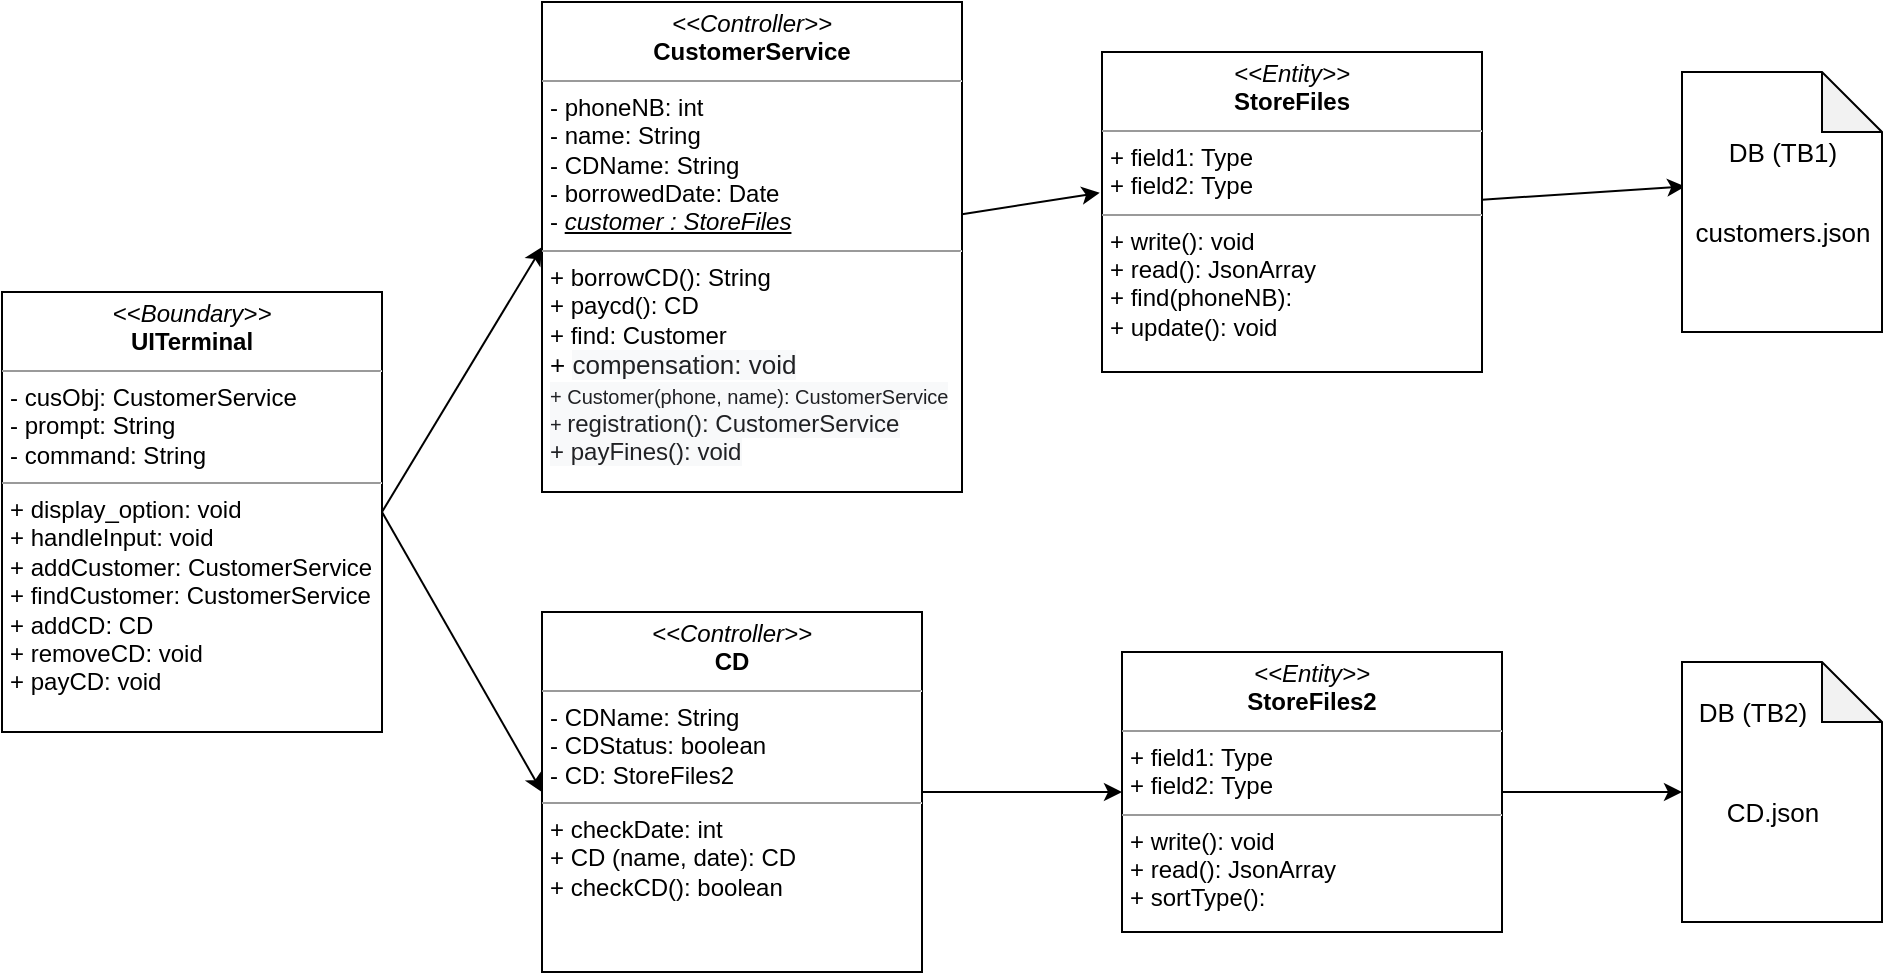 <mxfile version="17.4.2" type="device" pages="2"><diagram id="wOEwgus3rLGh72WMFanT" name="lab1.3"><mxGraphModel dx="1838" dy="649" grid="1" gridSize="10" guides="1" tooltips="1" connect="1" arrows="1" fold="1" page="0" pageScale="1" pageWidth="850" pageHeight="1100" math="0" shadow="0"><root><mxCell id="0"/><mxCell id="1" parent="0"/><mxCell id="2DaryEQpjQDgOZf3N5u3-13" style="rounded=0;orthogonalLoop=1;jettySize=auto;html=1;exitX=1;exitY=0.5;exitDx=0;exitDy=0;fontSize=13;entryX=0;entryY=0.5;entryDx=0;entryDy=0;" parent="1" source="a3cZpKNHx8RCXH75DWzo-2" target="DziofzrS5HXl5nB4gwAG-2" edge="1"><mxGeometry relative="1" as="geometry"><mxPoint x="-270" y="190" as="targetPoint"/></mxGeometry></mxCell><mxCell id="a3cZpKNHx8RCXH75DWzo-2" value="&lt;p style=&quot;margin: 0px ; margin-top: 4px ; text-align: center&quot;&gt;&lt;i&gt;&amp;lt;&amp;lt;Boundary&amp;gt;&amp;gt;&lt;/i&gt;&lt;br&gt;&lt;b&gt;UITerminal&lt;/b&gt;&lt;/p&gt;&lt;hr size=&quot;1&quot;&gt;&lt;p style=&quot;margin: 0px ; margin-left: 4px&quot;&gt;- cusObj: CustomerService&lt;br&gt;- prompt: String&lt;/p&gt;&lt;p style=&quot;margin: 0px ; margin-left: 4px&quot;&gt;- command: String&lt;/p&gt;&lt;hr size=&quot;1&quot;&gt;&lt;p style=&quot;margin: 0px ; margin-left: 4px&quot;&gt;+ display_option: void&lt;br&gt;+ handleInput: void&lt;/p&gt;&lt;p style=&quot;margin: 0px ; margin-left: 4px&quot;&gt;+ addCustomer: CustomerService&lt;/p&gt;&lt;p style=&quot;margin: 0px ; margin-left: 4px&quot;&gt;+ findCustomer: CustomerService&lt;/p&gt;&lt;p style=&quot;margin: 0px ; margin-left: 4px&quot;&gt;+ addCD: CD&lt;/p&gt;&lt;p style=&quot;margin: 0px ; margin-left: 4px&quot;&gt;+ removeCD: void&lt;/p&gt;&lt;p style=&quot;margin: 0px ; margin-left: 4px&quot;&gt;+ payCD: void&lt;/p&gt;" style="verticalAlign=top;align=left;overflow=fill;fontSize=12;fontFamily=Helvetica;html=1;" parent="1" vertex="1"><mxGeometry x="-530" y="180" width="190" height="220" as="geometry"/></mxCell><mxCell id="2DaryEQpjQDgOZf3N5u3-15" style="edgeStyle=none;rounded=0;orthogonalLoop=1;jettySize=auto;html=1;entryX=-0.006;entryY=0.44;entryDx=0;entryDy=0;entryPerimeter=0;fontSize=13;" parent="1" source="DziofzrS5HXl5nB4gwAG-2" target="2DaryEQpjQDgOZf3N5u3-1" edge="1"><mxGeometry relative="1" as="geometry"/></mxCell><mxCell id="DziofzrS5HXl5nB4gwAG-2" value="&lt;p style=&quot;margin: 0px ; margin-top: 4px ; text-align: center&quot;&gt;&lt;i&gt;&amp;lt;&amp;lt;Controller&amp;gt;&amp;gt;&lt;/i&gt;&lt;br&gt;&lt;b&gt;CustomerService&lt;/b&gt;&lt;/p&gt;&lt;hr size=&quot;1&quot;&gt;&lt;p style=&quot;margin: 0px ; margin-left: 4px&quot;&gt;- phoneNB: int&lt;br&gt;- name: String&lt;/p&gt;&lt;p style=&quot;margin: 0px ; margin-left: 4px&quot;&gt;- CDName: String&lt;/p&gt;&lt;p style=&quot;margin: 0px ; margin-left: 4px&quot;&gt;- borrowedDate: Date&lt;/p&gt;&lt;p style=&quot;margin: 0px ; margin-left: 4px&quot;&gt;- &lt;i&gt;&lt;u&gt;customer : StoreFiles&lt;/u&gt;&lt;/i&gt;&lt;/p&gt;&lt;hr size=&quot;1&quot;&gt;&lt;p style=&quot;margin: 0px ; margin-left: 4px&quot;&gt;+ borrowCD(): String&lt;/p&gt;&lt;p style=&quot;margin: 0px ; margin-left: 4px&quot;&gt;+ paycd(): CD&lt;br&gt;+ find: Customer&lt;/p&gt;&lt;p style=&quot;margin: 0px 0px 0px 4px ; font-size: 13px&quot;&gt;+&amp;nbsp;&lt;span style=&quot;background-color: rgb(248 , 249 , 250) ; color: rgb(32 , 33 , 36) ; font-family: inherit&quot;&gt;compensation&lt;font style=&quot;font-size: 13px&quot;&gt;: void&lt;/font&gt;&lt;/span&gt;&lt;/p&gt;&lt;p style=&quot;margin: 0px ; margin-left: 4px&quot;&gt;&lt;span style=&quot;background-color: rgb(248 , 249 , 250) ; color: rgb(32 , 33 , 36) ; font-family: inherit&quot;&gt;&lt;font size=&quot;1&quot;&gt;+ Customer(phone, name): CustomerService&lt;/font&gt;&lt;/span&gt;&lt;/p&gt;&lt;p style=&quot;margin: 0px ; margin-left: 4px&quot;&gt;&lt;span style=&quot;background-color: rgb(248 , 249 , 250) ; color: rgb(32 , 33 , 36) ; font-family: inherit&quot;&gt;&lt;font size=&quot;1&quot;&gt;+&amp;nbsp;&lt;/font&gt;&lt;/span&gt;&lt;span style=&quot;background-color: rgb(248 , 249 , 250) ; color: rgb(32 , 33 , 36) ; font-family: inherit&quot;&gt;&lt;font style=&quot;font-size: 12px&quot;&gt;registration(): CustomerService&lt;/font&gt;&lt;/span&gt;&lt;/p&gt;&lt;p style=&quot;margin: 0px ; margin-left: 4px&quot;&gt;&lt;span style=&quot;background-color: rgb(248 , 249 , 250) ; color: rgb(32 , 33 , 36) ; font-family: inherit&quot;&gt;&lt;font style=&quot;font-size: 12px&quot;&gt;+ payFines(): void&lt;/font&gt;&lt;/span&gt;&lt;/p&gt;" style="verticalAlign=top;align=left;overflow=fill;fontSize=12;fontFamily=Helvetica;html=1;" parent="1" vertex="1"><mxGeometry x="-260" y="35" width="210" height="245" as="geometry"/></mxCell><mxCell id="2DaryEQpjQDgOZf3N5u3-16" style="edgeStyle=none;rounded=0;orthogonalLoop=1;jettySize=auto;html=1;fontSize=13;" parent="1" source="DziofzrS5HXl5nB4gwAG-3" target="2DaryEQpjQDgOZf3N5u3-2" edge="1"><mxGeometry relative="1" as="geometry"/></mxCell><mxCell id="DziofzrS5HXl5nB4gwAG-3" value="&lt;p style=&quot;margin: 0px ; margin-top: 4px ; text-align: center&quot;&gt;&lt;i&gt;&amp;lt;&amp;lt;Controller&amp;gt;&amp;gt;&lt;/i&gt;&lt;br&gt;&lt;b&gt;CD&lt;/b&gt;&lt;/p&gt;&lt;hr size=&quot;1&quot;&gt;&lt;p style=&quot;margin: 0px ; margin-left: 4px&quot;&gt;- CDName: String&lt;br&gt;- CDStatus: boolean&lt;/p&gt;&lt;p style=&quot;margin: 0px ; margin-left: 4px&quot;&gt;- CD: StoreFiles2&lt;/p&gt;&lt;hr size=&quot;1&quot;&gt;&lt;p style=&quot;margin: 0px ; margin-left: 4px&quot;&gt;&lt;span&gt;+ checkDate: int&lt;/span&gt;&lt;/p&gt;&lt;p style=&quot;margin: 0px ; margin-left: 4px&quot;&gt;+ CD (name, date): CD&lt;/p&gt;&lt;p style=&quot;margin: 0px ; margin-left: 4px&quot;&gt;+ checkCD(): boolean&lt;/p&gt;" style="verticalAlign=top;align=left;overflow=fill;fontSize=12;fontFamily=Helvetica;html=1;" parent="1" vertex="1"><mxGeometry x="-260" y="340" width="190" height="180" as="geometry"/></mxCell><mxCell id="2DaryEQpjQDgOZf3N5u3-17" style="edgeStyle=none;rounded=0;orthogonalLoop=1;jettySize=auto;html=1;entryX=0.016;entryY=0.44;entryDx=0;entryDy=0;entryPerimeter=0;fontSize=13;" parent="1" source="2DaryEQpjQDgOZf3N5u3-1" target="2DaryEQpjQDgOZf3N5u3-5" edge="1"><mxGeometry relative="1" as="geometry"/></mxCell><mxCell id="2DaryEQpjQDgOZf3N5u3-1" value="&lt;p style=&quot;margin: 0px ; margin-top: 4px ; text-align: center&quot;&gt;&lt;i&gt;&amp;lt;&amp;lt;Entity&amp;gt;&amp;gt;&lt;/i&gt;&lt;br&gt;&lt;b&gt;StoreFiles&lt;/b&gt;&lt;/p&gt;&lt;hr size=&quot;1&quot;&gt;&lt;p style=&quot;margin: 0px ; margin-left: 4px&quot;&gt;+ field1: Type&lt;br&gt;+ field2: Type&lt;/p&gt;&lt;hr size=&quot;1&quot;&gt;&lt;p style=&quot;margin: 0px ; margin-left: 4px&quot;&gt;+ write(): void&lt;br&gt;+ read(): JsonArray&lt;/p&gt;&lt;p style=&quot;margin: 0px ; margin-left: 4px&quot;&gt;+ find(phoneNB):&lt;/p&gt;&lt;p style=&quot;margin: 0px ; margin-left: 4px&quot;&gt;+ update(): void&amp;nbsp;&lt;/p&gt;" style="verticalAlign=top;align=left;overflow=fill;fontSize=12;fontFamily=Helvetica;html=1;" parent="1" vertex="1"><mxGeometry x="20" y="60" width="190" height="160" as="geometry"/></mxCell><mxCell id="2DaryEQpjQDgOZf3N5u3-18" style="edgeStyle=none;rounded=0;orthogonalLoop=1;jettySize=auto;html=1;entryX=0;entryY=0.5;entryDx=0;entryDy=0;entryPerimeter=0;fontSize=13;" parent="1" source="2DaryEQpjQDgOZf3N5u3-2" target="2DaryEQpjQDgOZf3N5u3-9" edge="1"><mxGeometry relative="1" as="geometry"/></mxCell><mxCell id="2DaryEQpjQDgOZf3N5u3-2" value="&lt;p style=&quot;margin: 0px ; margin-top: 4px ; text-align: center&quot;&gt;&lt;i&gt;&amp;lt;&amp;lt;Entity&amp;gt;&amp;gt;&lt;/i&gt;&lt;br&gt;&lt;b&gt;StoreFiles2&lt;/b&gt;&lt;/p&gt;&lt;hr size=&quot;1&quot;&gt;&lt;p style=&quot;margin: 0px ; margin-left: 4px&quot;&gt;+ field1: Type&lt;br&gt;+ field2: Type&lt;/p&gt;&lt;hr size=&quot;1&quot;&gt;&lt;p style=&quot;margin: 0px ; margin-left: 4px&quot;&gt;+ write(): void&lt;br&gt;+ read(): JsonArray&lt;/p&gt;&lt;p style=&quot;margin: 0px ; margin-left: 4px&quot;&gt;+ sortType():&amp;nbsp;&lt;/p&gt;" style="verticalAlign=top;align=left;overflow=fill;fontSize=12;fontFamily=Helvetica;html=1;" parent="1" vertex="1"><mxGeometry x="30" y="360" width="190" height="140" as="geometry"/></mxCell><mxCell id="2DaryEQpjQDgOZf3N5u3-5" value="" style="shape=note;whiteSpace=wrap;html=1;backgroundOutline=1;darkOpacity=0.05;fontSize=13;" parent="1" vertex="1"><mxGeometry x="310" y="70" width="100" height="130" as="geometry"/></mxCell><mxCell id="2DaryEQpjQDgOZf3N5u3-6" value="DB (TB1)" style="text;html=1;align=center;verticalAlign=middle;resizable=0;points=[];autosize=1;strokeColor=none;fillColor=none;fontSize=13;" parent="1" vertex="1"><mxGeometry x="325" y="100" width="70" height="20" as="geometry"/></mxCell><mxCell id="2DaryEQpjQDgOZf3N5u3-7" value="customers.json" style="text;html=1;align=center;verticalAlign=middle;resizable=0;points=[];autosize=1;strokeColor=none;fillColor=none;fontSize=13;" parent="1" vertex="1"><mxGeometry x="310" y="140" width="100" height="20" as="geometry"/></mxCell><mxCell id="2DaryEQpjQDgOZf3N5u3-9" value="" style="shape=note;whiteSpace=wrap;html=1;backgroundOutline=1;darkOpacity=0.05;fontSize=13;" parent="1" vertex="1"><mxGeometry x="310" y="365" width="100" height="130" as="geometry"/></mxCell><mxCell id="2DaryEQpjQDgOZf3N5u3-11" value="DB (TB2)" style="text;html=1;align=center;verticalAlign=middle;resizable=0;points=[];autosize=1;strokeColor=none;fillColor=none;fontSize=13;" parent="1" vertex="1"><mxGeometry x="310" y="380" width="70" height="20" as="geometry"/></mxCell><mxCell id="2DaryEQpjQDgOZf3N5u3-12" value="CD.json" style="text;html=1;align=center;verticalAlign=middle;resizable=0;points=[];autosize=1;strokeColor=none;fillColor=none;fontSize=13;" parent="1" vertex="1"><mxGeometry x="325" y="430" width="60" height="20" as="geometry"/></mxCell><mxCell id="2DaryEQpjQDgOZf3N5u3-14" style="rounded=0;orthogonalLoop=1;jettySize=auto;html=1;exitX=1;exitY=0.5;exitDx=0;exitDy=0;fontSize=13;entryX=0;entryY=0.5;entryDx=0;entryDy=0;" parent="1" source="a3cZpKNHx8RCXH75DWzo-2" target="DziofzrS5HXl5nB4gwAG-3" edge="1"><mxGeometry relative="1" as="geometry"><mxPoint x="-270" y="190" as="targetPoint"/></mxGeometry></mxCell></root></mxGraphModel></diagram><diagram id="CHvr9WsrJiZe3WDPoVhQ" name="Trang-4"><mxGraphModel dx="1438" dy="649" grid="1" gridSize="10" guides="1" tooltips="1" connect="1" arrows="1" fold="1" page="0" pageScale="1" pageWidth="850" pageHeight="1100" math="0" shadow="0"><root><mxCell id="0"/><mxCell id="1" parent="0"/><mxCell id="4wrAToun30gUGWf5TUEF-8" style="edgeStyle=none;rounded=0;orthogonalLoop=1;jettySize=auto;html=1;exitX=0.5;exitY=0.5;exitDx=0;exitDy=0;exitPerimeter=0;fontSize=13;" edge="1" parent="1" source="4wrAToun30gUGWf5TUEF-1" target="4wrAToun30gUGWf5TUEF-2"><mxGeometry relative="1" as="geometry"/></mxCell><mxCell id="4wrAToun30gUGWf5TUEF-1" value="quản lí" style="shape=umlActor;verticalLabelPosition=bottom;verticalAlign=top;html=1;fontSize=13;" vertex="1" parent="1"><mxGeometry x="10" y="130" width="30" height="60" as="geometry"/></mxCell><mxCell id="4wrAToun30gUGWf5TUEF-2" value="" style="shape=umlLifeline;participant=umlBoundary;perimeter=lifelinePerimeter;whiteSpace=wrap;html=1;container=1;collapsible=0;recursiveResize=0;verticalAlign=top;spacingTop=36;outlineConnect=0;fontSize=13;" vertex="1" parent="1"><mxGeometry x="190" y="80" width="50" height="440" as="geometry"/></mxCell><mxCell id="6fRvKjB3YVvXsCpMCpPv-22" value="" style="html=1;points=[];perimeter=orthogonalPerimeter;fontSize=13;" vertex="1" parent="4wrAToun30gUGWf5TUEF-2"><mxGeometry x="20" y="60" width="10" height="300" as="geometry"/></mxCell><mxCell id="4wrAToun30gUGWf5TUEF-3" value="" style="shape=umlLifeline;participant=umlControl;perimeter=lifelinePerimeter;whiteSpace=wrap;html=1;container=1;collapsible=0;recursiveResize=0;verticalAlign=top;spacingTop=36;outlineConnect=0;fontSize=13;" vertex="1" parent="1"><mxGeometry x="405" y="80" width="40" height="440" as="geometry"/></mxCell><mxCell id="6fRvKjB3YVvXsCpMCpPv-23" value="" style="html=1;points=[];perimeter=orthogonalPerimeter;fontSize=13;" vertex="1" parent="4wrAToun30gUGWf5TUEF-3"><mxGeometry x="15" y="60" width="10" height="300" as="geometry"/></mxCell><mxCell id="4wrAToun30gUGWf5TUEF-4" value="" style="shape=umlLifeline;participant=umlEntity;perimeter=lifelinePerimeter;whiteSpace=wrap;html=1;container=1;collapsible=0;recursiveResize=0;verticalAlign=top;spacingTop=36;outlineConnect=0;fontSize=13;" vertex="1" parent="1"><mxGeometry x="610" y="80" width="40" height="440" as="geometry"/></mxCell><mxCell id="6fRvKjB3YVvXsCpMCpPv-24" value="" style="html=1;points=[];perimeter=orthogonalPerimeter;fontSize=13;" vertex="1" parent="4wrAToun30gUGWf5TUEF-4"><mxGeometry x="15" y="180" width="10" height="180" as="geometry"/></mxCell><mxCell id="4wrAToun30gUGWf5TUEF-9" value="Tìm tên khách hàng" style="text;html=1;align=center;verticalAlign=middle;resizable=0;points=[];autosize=1;strokeColor=none;fillColor=none;fontSize=13;" vertex="1" parent="1"><mxGeometry x="40" y="140" width="130" height="20" as="geometry"/></mxCell><mxCell id="6fRvKjB3YVvXsCpMCpPv-2" value="" style="endArrow=classic;html=1;rounded=0;fontSize=13;" edge="1" parent="1"><mxGeometry width="50" height="50" relative="1" as="geometry"><mxPoint x="220" y="170" as="sourcePoint"/><mxPoint x="420" y="170" as="targetPoint"/></mxGeometry></mxCell><mxCell id="6fRvKjB3YVvXsCpMCpPv-4" value="Tìm khách hàng" style="text;html=1;align=center;verticalAlign=middle;resizable=0;points=[];autosize=1;strokeColor=none;fillColor=none;fontSize=13;" vertex="1" parent="1"><mxGeometry x="260" y="150" width="110" height="20" as="geometry"/></mxCell><mxCell id="6fRvKjB3YVvXsCpMCpPv-12" value="yêu cầu nhập số điện thoại" style="text;html=1;align=center;verticalAlign=middle;resizable=0;points=[];autosize=1;strokeColor=none;fillColor=none;fontSize=13;" vertex="1" parent="1"><mxGeometry x="230" y="230" width="170" height="20" as="geometry"/></mxCell><mxCell id="6fRvKjB3YVvXsCpMCpPv-17" value="" style="endArrow=classic;html=1;rounded=0;fontSize=13;" edge="1" parent="1" target="4wrAToun30gUGWf5TUEF-3"><mxGeometry width="50" height="50" relative="1" as="geometry"><mxPoint x="215" y="320" as="sourcePoint"/><mxPoint x="415" y="320" as="targetPoint"/><Array as="points"><mxPoint x="380" y="320"/></Array></mxGeometry></mxCell><mxCell id="6fRvKjB3YVvXsCpMCpPv-18" value="sđt" style="text;html=1;align=center;verticalAlign=middle;resizable=0;points=[];autosize=1;strokeColor=none;fillColor=none;fontSize=13;" vertex="1" parent="1"><mxGeometry x="310" y="300" width="30" height="20" as="geometry"/></mxCell><mxCell id="6fRvKjB3YVvXsCpMCpPv-19" value="" style="endArrow=classic;html=1;rounded=0;fontSize=13;" edge="1" parent="1"><mxGeometry width="50" height="50" relative="1" as="geometry"><mxPoint x="430" y="320" as="sourcePoint"/><mxPoint x="630" y="320" as="targetPoint"/></mxGeometry></mxCell><mxCell id="6fRvKjB3YVvXsCpMCpPv-20" value="find(phoneNB)" style="text;html=1;align=center;verticalAlign=middle;resizable=0;points=[];autosize=1;strokeColor=none;fillColor=none;fontSize=13;" vertex="1" parent="1"><mxGeometry x="460" y="290" width="100" height="20" as="geometry"/></mxCell><mxCell id="6fRvKjB3YVvXsCpMCpPv-21" value="alt" style="shape=umlFrame;whiteSpace=wrap;html=1;fontSize=13;" vertex="1" parent="1"><mxGeometry x="385" y="270" width="270" height="140" as="geometry"/></mxCell><mxCell id="fCOIp_aSNEzQZU-Eiafz-5" value="thông tin" style="text;html=1;align=center;verticalAlign=middle;resizable=0;points=[];autosize=1;strokeColor=none;fillColor=none;fontSize=13;" vertex="1" parent="1"><mxGeometry x="495" y="340" width="70" height="20" as="geometry"/></mxCell><mxCell id="fCOIp_aSNEzQZU-Eiafz-7" value="thông tin" style="text;html=1;align=center;verticalAlign=middle;resizable=0;points=[];autosize=1;strokeColor=none;fillColor=none;fontSize=13;" vertex="1" parent="1"><mxGeometry x="285" y="350" width="70" height="20" as="geometry"/></mxCell><mxCell id="fCOIp_aSNEzQZU-Eiafz-11" value="&lt;font style=&quot;font-size: 10px&quot;&gt;else&lt;/font&gt;" style="text;html=1;align=center;verticalAlign=middle;resizable=0;points=[];autosize=1;strokeColor=none;fillColor=none;fontSize=13;" vertex="1" parent="1"><mxGeometry x="425" y="370" width="30" height="20" as="geometry"/></mxCell><mxCell id="fCOIp_aSNEzQZU-Eiafz-13" value="Yêu cầu đăng kí" style="text;html=1;align=center;verticalAlign=middle;resizable=0;points=[];autosize=1;strokeColor=none;fillColor=none;fontSize=10;" vertex="1" parent="1"><mxGeometry x="475" y="380" width="90" height="20" as="geometry"/></mxCell><mxCell id="fCOIp_aSNEzQZU-Eiafz-15" value="Yêu cầu đăng kí" style="text;html=1;align=center;verticalAlign=middle;resizable=0;points=[];autosize=1;strokeColor=none;fillColor=none;fontSize=10;" vertex="1" parent="1"><mxGeometry x="275" y="400" width="90" height="20" as="geometry"/></mxCell><mxCell id="fCOIp_aSNEzQZU-Eiafz-17" value="" style="endArrow=block;dashed=1;endFill=0;endSize=12;html=1;rounded=0;fontSize=10;" edge="1" parent="1"><mxGeometry width="160" relative="1" as="geometry"><mxPoint x="417.5" y="420" as="sourcePoint"/><mxPoint x="222.5" y="420" as="targetPoint"/></mxGeometry></mxCell><mxCell id="fCOIp_aSNEzQZU-Eiafz-19" value="" style="endArrow=block;dashed=1;endFill=0;endSize=12;html=1;rounded=0;fontSize=10;" edge="1" parent="1"><mxGeometry width="160" relative="1" as="geometry"><mxPoint x="412.5" y="250" as="sourcePoint"/><mxPoint x="217.5" y="250" as="targetPoint"/></mxGeometry></mxCell><mxCell id="fCOIp_aSNEzQZU-Eiafz-20" value="" style="endArrow=block;dashed=1;endFill=0;endSize=12;html=1;rounded=0;fontSize=10;" edge="1" parent="1"><mxGeometry width="160" relative="1" as="geometry"><mxPoint x="617.5" y="360" as="sourcePoint"/><mxPoint x="422.5" y="360" as="targetPoint"/></mxGeometry></mxCell><mxCell id="fCOIp_aSNEzQZU-Eiafz-21" value="" style="endArrow=block;dashed=1;endFill=0;endSize=12;html=1;rounded=0;fontSize=10;" edge="1" parent="1"><mxGeometry width="160" relative="1" as="geometry"><mxPoint x="417.5" y="370" as="sourcePoint"/><mxPoint x="222.5" y="370" as="targetPoint"/></mxGeometry></mxCell><mxCell id="fCOIp_aSNEzQZU-Eiafz-22" value="" style="endArrow=block;dashed=1;endFill=0;endSize=12;html=1;rounded=0;fontSize=10;" edge="1" parent="1"><mxGeometry width="160" relative="1" as="geometry"><mxPoint x="620" y="400" as="sourcePoint"/><mxPoint x="425" y="400" as="targetPoint"/></mxGeometry></mxCell><mxCell id="fCOIp_aSNEzQZU-Eiafz-54" value="Quản lí" style="shape=umlActor;verticalLabelPosition=bottom;verticalAlign=top;html=1;fontSize=10;" vertex="1" parent="1"><mxGeometry x="-40" y="710" width="30" height="60" as="geometry"/></mxCell><mxCell id="fCOIp_aSNEzQZU-Eiafz-55" value="" style="shape=umlLifeline;participant=umlBoundary;perimeter=lifelinePerimeter;whiteSpace=wrap;html=1;container=1;collapsible=0;recursiveResize=0;verticalAlign=top;spacingTop=36;outlineConnect=0;fontSize=10;" vertex="1" parent="1"><mxGeometry x="130" y="660" width="50" height="300" as="geometry"/></mxCell><mxCell id="6E7LSH7mvDiy-eh9uji1-11" value="" style="html=1;points=[];perimeter=orthogonalPerimeter;fontSize=12;" vertex="1" parent="fCOIp_aSNEzQZU-Eiafz-55"><mxGeometry x="20" y="60" width="10" height="220" as="geometry"/></mxCell><mxCell id="fCOIp_aSNEzQZU-Eiafz-56" value="" style="shape=umlLifeline;participant=umlControl;perimeter=lifelinePerimeter;whiteSpace=wrap;html=1;container=1;collapsible=0;recursiveResize=0;verticalAlign=top;spacingTop=36;outlineConnect=0;fontSize=10;" vertex="1" parent="1"><mxGeometry x="340" y="660" width="40" height="300" as="geometry"/></mxCell><mxCell id="6E7LSH7mvDiy-eh9uji1-12" value="" style="html=1;points=[];perimeter=orthogonalPerimeter;fontSize=12;" vertex="1" parent="fCOIp_aSNEzQZU-Eiafz-56"><mxGeometry x="15" y="60" width="10" height="220" as="geometry"/></mxCell><mxCell id="6E7LSH7mvDiy-eh9uji1-7" value="" style="endArrow=block;dashed=1;endFill=0;endSize=12;html=1;rounded=0;fontSize=12;" edge="1" parent="fCOIp_aSNEzQZU-Eiafz-56"><mxGeometry width="160" relative="1" as="geometry"><mxPoint x="220" y="249.5" as="sourcePoint"/><mxPoint x="30" y="250" as="targetPoint"/></mxGeometry></mxCell><mxCell id="fCOIp_aSNEzQZU-Eiafz-57" value="" style="shape=umlLifeline;participant=umlEntity;perimeter=lifelinePerimeter;whiteSpace=wrap;html=1;container=1;collapsible=0;recursiveResize=0;verticalAlign=top;spacingTop=36;outlineConnect=0;fontSize=10;" vertex="1" parent="1"><mxGeometry x="540" y="660" width="40" height="300" as="geometry"/></mxCell><mxCell id="6E7LSH7mvDiy-eh9uji1-13" value="" style="html=1;points=[];perimeter=orthogonalPerimeter;fontSize=12;" vertex="1" parent="fCOIp_aSNEzQZU-Eiafz-57"><mxGeometry x="15" y="170" width="10" height="110" as="geometry"/></mxCell><mxCell id="fCOIp_aSNEzQZU-Eiafz-58" value="" style="endArrow=open;endFill=1;endSize=12;html=1;rounded=0;fontSize=10;" edge="1" parent="1"><mxGeometry width="160" relative="1" as="geometry"><mxPoint x="-10" y="739.5" as="sourcePoint"/><mxPoint x="150" y="739.5" as="targetPoint"/></mxGeometry></mxCell><mxCell id="fCOIp_aSNEzQZU-Eiafz-59" value="&lt;font style=&quot;font-size: 13px&quot;&gt;xử lí đăng kí&lt;/font&gt;" style="text;html=1;align=center;verticalAlign=middle;resizable=0;points=[];autosize=1;strokeColor=none;fillColor=none;fontSize=10;" vertex="1" parent="1"><mxGeometry x="15" y="710" width="90" height="20" as="geometry"/></mxCell><mxCell id="fCOIp_aSNEzQZU-Eiafz-60" value="" style="endArrow=open;endFill=1;endSize=12;html=1;rounded=0;fontSize=13;" edge="1" parent="1"><mxGeometry width="160" relative="1" as="geometry"><mxPoint x="160" y="760" as="sourcePoint"/><mxPoint x="350" y="760" as="targetPoint"/></mxGeometry></mxCell><mxCell id="TdynL66QJ88Qmj4UWegp-1" value="registration()" style="text;html=1;align=center;verticalAlign=middle;resizable=0;points=[];autosize=1;strokeColor=none;fillColor=none;fontSize=12;" vertex="1" parent="1"><mxGeometry x="210" y="740" width="80" height="20" as="geometry"/></mxCell><mxCell id="6E7LSH7mvDiy-eh9uji1-1" value="" style="endArrow=block;dashed=1;endFill=0;endSize=12;html=1;rounded=0;fontSize=12;" edge="1" parent="1"><mxGeometry width="160" relative="1" as="geometry"><mxPoint x="355" y="800" as="sourcePoint"/><mxPoint x="155" y="800" as="targetPoint"/></mxGeometry></mxCell><mxCell id="6E7LSH7mvDiy-eh9uji1-2" value="yêu cầu nhập thông tin" style="text;html=1;align=center;verticalAlign=middle;resizable=0;points=[];autosize=1;strokeColor=none;fillColor=none;fontSize=12;" vertex="1" parent="1"><mxGeometry x="190" y="780" width="140" height="20" as="geometry"/></mxCell><mxCell id="6E7LSH7mvDiy-eh9uji1-3" value="" style="endArrow=open;endFill=1;endSize=12;html=1;rounded=0;fontSize=13;" edge="1" parent="1"><mxGeometry width="160" relative="1" as="geometry"><mxPoint x="160.25" y="840" as="sourcePoint"/><mxPoint x="350" y="840" as="targetPoint"/></mxGeometry></mxCell><mxCell id="6E7LSH7mvDiy-eh9uji1-4" value="Nhập thông tin" style="text;html=1;align=center;verticalAlign=middle;resizable=0;points=[];autosize=1;strokeColor=none;fillColor=none;fontSize=12;" vertex="1" parent="1"><mxGeometry x="200" y="820" width="90" height="20" as="geometry"/></mxCell><mxCell id="6E7LSH7mvDiy-eh9uji1-5" value="" style="endArrow=open;endFill=1;endSize=12;html=1;rounded=0;fontSize=13;" edge="1" parent="1" target="6E7LSH7mvDiy-eh9uji1-13"><mxGeometry width="160" relative="1" as="geometry"><mxPoint x="360.5" y="860" as="sourcePoint"/><mxPoint x="560" y="860" as="targetPoint"/></mxGeometry></mxCell><mxCell id="6E7LSH7mvDiy-eh9uji1-6" value="update()" style="text;html=1;align=center;verticalAlign=middle;resizable=0;points=[];autosize=1;strokeColor=none;fillColor=none;fontSize=12;" vertex="1" parent="1"><mxGeometry x="430" y="840" width="60" height="20" as="geometry"/></mxCell><mxCell id="6E7LSH7mvDiy-eh9uji1-8" value="thành công" style="text;html=1;align=center;verticalAlign=middle;resizable=0;points=[];autosize=1;strokeColor=none;fillColor=none;fontSize=12;" vertex="1" parent="1"><mxGeometry x="435" y="890" width="70" height="20" as="geometry"/></mxCell><mxCell id="6E7LSH7mvDiy-eh9uji1-9" value="" style="endArrow=block;dashed=1;endFill=0;endSize=12;html=1;rounded=0;fontSize=12;" edge="1" parent="1"><mxGeometry width="160" relative="1" as="geometry"><mxPoint x="360" y="920" as="sourcePoint"/><mxPoint x="160" y="920" as="targetPoint"/></mxGeometry></mxCell><mxCell id="6E7LSH7mvDiy-eh9uji1-10" value="thành công" style="text;html=1;align=center;verticalAlign=middle;resizable=0;points=[];autosize=1;strokeColor=none;fillColor=none;fontSize=12;" vertex="1" parent="1"><mxGeometry x="235" y="900" width="70" height="20" as="geometry"/></mxCell><mxCell id="hVoKP3ILGwLjr9x3or2B-1" value="Quản lí" style="shape=umlActor;verticalLabelPosition=bottom;verticalAlign=top;html=1;fontSize=12;" vertex="1" parent="1"><mxGeometry y="1180" width="30" height="60" as="geometry"/></mxCell><mxCell id="hVoKP3ILGwLjr9x3or2B-2" value="" style="shape=umlLifeline;participant=umlBoundary;perimeter=lifelinePerimeter;whiteSpace=wrap;html=1;container=1;collapsible=0;recursiveResize=0;verticalAlign=top;spacingTop=36;outlineConnect=0;fontSize=12;" vertex="1" parent="1"><mxGeometry x="180" y="1160" width="50" height="620" as="geometry"/></mxCell><mxCell id="JEQC3Nc5uibIVLK5gNmU-2" value="" style="html=1;points=[];perimeter=orthogonalPerimeter;fontSize=12;" vertex="1" parent="hVoKP3ILGwLjr9x3or2B-2"><mxGeometry x="20" y="60" width="10" height="530" as="geometry"/></mxCell><mxCell id="hVoKP3ILGwLjr9x3or2B-4" value="" style="shape=umlLifeline;participant=umlEntity;perimeter=lifelinePerimeter;whiteSpace=wrap;html=1;container=1;collapsible=0;recursiveResize=0;verticalAlign=top;spacingTop=36;outlineConnect=0;fontSize=12;" vertex="1" parent="1"><mxGeometry x="570" y="1160" width="40" height="620" as="geometry"/></mxCell><mxCell id="JEQC3Nc5uibIVLK5gNmU-4" value="" style="html=1;points=[];perimeter=orthogonalPerimeter;fontSize=12;" vertex="1" parent="hVoKP3ILGwLjr9x3or2B-4"><mxGeometry x="15" y="530" width="10" height="70" as="geometry"/></mxCell><mxCell id="hVoKP3ILGwLjr9x3or2B-5" value="" style="endArrow=open;endFill=1;endSize=12;html=1;rounded=0;fontSize=12;" edge="1" parent="1"><mxGeometry width="160" relative="1" as="geometry"><mxPoint x="30" y="1230" as="sourcePoint"/><mxPoint x="190" y="1230" as="targetPoint"/></mxGeometry></mxCell><mxCell id="hVoKP3ILGwLjr9x3or2B-7" value="xử lí mượn đĩa" style="text;html=1;align=center;verticalAlign=middle;resizable=0;points=[];autosize=1;strokeColor=none;fillColor=none;fontSize=12;" vertex="1" parent="1"><mxGeometry x="45" y="1210" width="90" height="20" as="geometry"/></mxCell><mxCell id="hVoKP3ILGwLjr9x3or2B-8" value="" style="endArrow=open;endFill=1;endSize=12;html=1;rounded=0;fontSize=12;" edge="1" parent="1"><mxGeometry width="160" relative="1" as="geometry"><mxPoint x="210" y="1260" as="sourcePoint"/><mxPoint x="390" y="1260" as="targetPoint"/></mxGeometry></mxCell><mxCell id="yZPGiL_P9ag9f8naGy6u-1" value="borrowCD()" style="text;html=1;align=center;verticalAlign=middle;resizable=0;points=[];autosize=1;strokeColor=none;fillColor=none;fontSize=12;" vertex="1" parent="1"><mxGeometry x="250" y="1230" width="80" height="20" as="geometry"/></mxCell><mxCell id="iWldljOhxfLAyNY6qSl--3" value="CheckCD" style="text;html=1;align=center;verticalAlign=middle;resizable=0;points=[];autosize=1;strokeColor=none;fillColor=none;fontSize=12;" vertex="1" parent="1"><mxGeometry x="15" y="1290" width="70" height="20" as="geometry"/></mxCell><mxCell id="1RuwUBkAquhmW_b4iEV5-1" value="alt" style="shape=umlFrame;whiteSpace=wrap;html=1;fontSize=12;" vertex="1" parent="1"><mxGeometry x="-50" y="1280" width="495" height="150" as="geometry"/></mxCell><mxCell id="1RuwUBkAquhmW_b4iEV5-2" value="" style="endArrow=open;endFill=1;endSize=12;html=1;rounded=0;fontSize=12;" edge="1" parent="1" target="JEQC3Nc5uibIVLK5gNmU-3"><mxGeometry width="160" relative="1" as="geometry"><mxPoint x="210" y="1340" as="sourcePoint"/><mxPoint x="400" y="1340" as="targetPoint"/></mxGeometry></mxCell><mxCell id="1RuwUBkAquhmW_b4iEV5-3" value="true" style="text;html=1;align=center;verticalAlign=middle;resizable=0;points=[];autosize=1;strokeColor=none;fillColor=none;fontSize=12;" vertex="1" parent="1"><mxGeometry x="285" y="1320" width="40" height="20" as="geometry"/></mxCell><mxCell id="1RuwUBkAquhmW_b4iEV5-4" value="else" style="text;html=1;align=center;verticalAlign=middle;resizable=0;points=[];autosize=1;strokeColor=none;fillColor=none;fontSize=12;" vertex="1" parent="1"><mxGeometry x="200" y="1350" width="40" height="20" as="geometry"/></mxCell><mxCell id="1RuwUBkAquhmW_b4iEV5-7" value="" style="endArrow=block;dashed=1;endFill=0;endSize=12;html=1;rounded=0;fontSize=12;" edge="1" parent="1"><mxGeometry width="160" relative="1" as="geometry"><mxPoint x="400" y="1390" as="sourcePoint"/><mxPoint x="210" y="1390" as="targetPoint"/></mxGeometry></mxCell><mxCell id="pXhPpa6qG2wM74HUQc4_-1" value="payFines()" style="text;html=1;align=center;verticalAlign=middle;resizable=0;points=[];autosize=1;strokeColor=none;fillColor=none;fontSize=12;" vertex="1" parent="1"><mxGeometry x="260" y="1365" width="70" height="20" as="geometry"/></mxCell><mxCell id="pXhPpa6qG2wM74HUQc4_-2" value="" style="shape=umlLifeline;participant=umlControl;perimeter=lifelinePerimeter;whiteSpace=wrap;html=1;container=1;collapsible=0;recursiveResize=0;verticalAlign=top;spacingTop=36;outlineConnect=0;fontSize=12;" vertex="1" parent="1"><mxGeometry x="380" y="1160" width="40" height="620" as="geometry"/></mxCell><mxCell id="JEQC3Nc5uibIVLK5gNmU-3" value="" style="html=1;points=[];perimeter=orthogonalPerimeter;fontSize=12;" vertex="1" parent="pXhPpa6qG2wM74HUQc4_-2"><mxGeometry x="15" y="60" width="10" height="520" as="geometry"/></mxCell><mxCell id="pXhPpa6qG2wM74HUQc4_-3" value="" style="endArrow=open;endFill=1;endSize=12;html=1;rounded=0;fontSize=12;" edge="1" parent="1"><mxGeometry width="160" relative="1" as="geometry"><mxPoint x="215" y="1690" as="sourcePoint"/><mxPoint x="395" y="1690" as="targetPoint"/><Array as="points"><mxPoint x="310" y="1690"/></Array></mxGeometry></mxCell><mxCell id="pXhPpa6qG2wM74HUQc4_-4" value="borrow" style="text;html=1;align=center;verticalAlign=middle;resizable=0;points=[];autosize=1;strokeColor=none;fillColor=none;fontSize=12;" vertex="1" parent="1"><mxGeometry x="270" y="1670" width="50" height="20" as="geometry"/></mxCell><mxCell id="pXhPpa6qG2wM74HUQc4_-6" value="save()" style="text;html=1;align=center;verticalAlign=middle;resizable=0;points=[];autosize=1;strokeColor=none;fillColor=none;fontSize=12;" vertex="1" parent="1"><mxGeometry x="475" y="1690" width="50" height="20" as="geometry"/></mxCell><mxCell id="JEQC3Nc5uibIVLK5gNmU-1" value="" style="html=1;points=[];perimeter=orthogonalPerimeter;fontSize=12;" vertex="1" parent="1"><mxGeometry x="10" y="1260" width="10" height="500" as="geometry"/></mxCell><mxCell id="JEQC3Nc5uibIVLK5gNmU-5" value="Actor" style="shape=umlActor;verticalLabelPosition=bottom;verticalAlign=top;html=1;fontSize=12;" vertex="1" parent="1"><mxGeometry x="-40" y="1800" width="30" height="60" as="geometry"/></mxCell><mxCell id="JEQC3Nc5uibIVLK5gNmU-6" value="" style="shape=umlLifeline;participant=umlBoundary;perimeter=lifelinePerimeter;whiteSpace=wrap;html=1;container=1;collapsible=0;recursiveResize=0;verticalAlign=top;spacingTop=36;outlineConnect=0;fontSize=12;" vertex="1" parent="1"><mxGeometry x="130" y="1800" width="50" height="620" as="geometry"/></mxCell><mxCell id="JEQC3Nc5uibIVLK5gNmU-12" value="" style="html=1;points=[];perimeter=orthogonalPerimeter;fontSize=12;" vertex="1" parent="JEQC3Nc5uibIVLK5gNmU-6"><mxGeometry x="20" y="70" width="10" height="530" as="geometry"/></mxCell><mxCell id="sAgQsM8q6v_fTZwsy6pd-23" value="" style="endArrow=open;endFill=1;endSize=12;html=1;rounded=0;fontSize=12;entryX=-0.26;entryY=0.832;entryDx=0;entryDy=0;entryPerimeter=0;" edge="1" parent="JEQC3Nc5uibIVLK5gNmU-6" target="JEQC3Nc5uibIVLK5gNmU-13"><mxGeometry width="160" relative="1" as="geometry"><mxPoint x="30" y="510" as="sourcePoint"/><mxPoint x="190" y="510" as="targetPoint"/></mxGeometry></mxCell><mxCell id="JEQC3Nc5uibIVLK5gNmU-7" value="" style="shape=umlLifeline;participant=umlControl;perimeter=lifelinePerimeter;whiteSpace=wrap;html=1;container=1;collapsible=0;recursiveResize=0;verticalAlign=top;spacingTop=36;outlineConnect=0;fontSize=12;" vertex="1" parent="1"><mxGeometry x="380" y="1800" width="40" height="620" as="geometry"/></mxCell><mxCell id="JEQC3Nc5uibIVLK5gNmU-13" value="" style="html=1;points=[];perimeter=orthogonalPerimeter;fontSize=12;" vertex="1" parent="JEQC3Nc5uibIVLK5gNmU-7"><mxGeometry x="15" y="70" width="10" height="530" as="geometry"/></mxCell><mxCell id="sAgQsM8q6v_fTZwsy6pd-25" value="" style="endArrow=open;endFill=1;endSize=12;html=1;rounded=0;fontSize=12;" edge="1" parent="JEQC3Nc5uibIVLK5gNmU-7"><mxGeometry width="160" relative="1" as="geometry"><mxPoint x="30" y="530" as="sourcePoint"/><mxPoint x="240" y="530" as="targetPoint"/></mxGeometry></mxCell><mxCell id="JEQC3Nc5uibIVLK5gNmU-8" value="" style="shape=umlLifeline;participant=umlEntity;perimeter=lifelinePerimeter;whiteSpace=wrap;html=1;container=1;collapsible=0;recursiveResize=0;verticalAlign=top;spacingTop=36;outlineConnect=0;fontSize=12;" vertex="1" parent="1"><mxGeometry x="610" y="1800" width="40" height="620" as="geometry"/></mxCell><mxCell id="JEQC3Nc5uibIVLK5gNmU-14" value="" style="html=1;points=[];perimeter=orthogonalPerimeter;fontSize=12;" vertex="1" parent="JEQC3Nc5uibIVLK5gNmU-8"><mxGeometry x="15" y="490" width="10" height="70" as="geometry"/></mxCell><mxCell id="JEQC3Nc5uibIVLK5gNmU-9" value="" style="endArrow=block;dashed=1;endFill=0;endSize=12;html=1;rounded=0;fontSize=12;" edge="1" parent="1"><mxGeometry width="160" relative="1" as="geometry"><mxPoint x="200" y="1400" as="sourcePoint"/><mxPoint x="20" y="1400" as="targetPoint"/></mxGeometry></mxCell><mxCell id="JEQC3Nc5uibIVLK5gNmU-10" value="pay" style="text;html=1;align=center;verticalAlign=middle;resizable=0;points=[];autosize=1;strokeColor=none;fillColor=none;fontSize=12;" vertex="1" parent="1"><mxGeometry x="90" y="1380" width="30" height="20" as="geometry"/></mxCell><mxCell id="JEQC3Nc5uibIVLK5gNmU-11" value="" style="html=1;points=[];perimeter=orthogonalPerimeter;fontSize=12;" vertex="1" parent="1"><mxGeometry x="-30" y="1880" width="10" height="520" as="geometry"/></mxCell><mxCell id="JEQC3Nc5uibIVLK5gNmU-15" value="" style="endArrow=open;endFill=1;endSize=12;html=1;rounded=0;fontSize=12;exitX=0.96;exitY=0.058;exitDx=0;exitDy=0;exitPerimeter=0;" edge="1" parent="1" source="JEQC3Nc5uibIVLK5gNmU-11"><mxGeometry width="160" relative="1" as="geometry"><mxPoint x="-10" y="1900" as="sourcePoint"/><mxPoint x="150" y="1910" as="targetPoint"/></mxGeometry></mxCell><mxCell id="pXhPpa6qG2wM74HUQc4_-5" value="" style="endArrow=open;endFill=1;endSize=12;html=1;rounded=0;fontSize=12;" edge="1" parent="1"><mxGeometry width="160" relative="1" as="geometry"><mxPoint x="405" y="1710" as="sourcePoint"/><mxPoint x="580" y="1710" as="targetPoint"/></mxGeometry></mxCell><mxCell id="JEQC3Nc5uibIVLK5gNmU-16" value="CheckDate" style="text;html=1;align=center;verticalAlign=middle;resizable=0;points=[];autosize=1;strokeColor=none;fillColor=none;fontSize=12;" vertex="1" parent="1"><mxGeometry x="20" y="1510" width="70" height="20" as="geometry"/></mxCell><mxCell id="JEQC3Nc5uibIVLK5gNmU-17" value="alt" style="shape=umlFrame;whiteSpace=wrap;html=1;fontSize=12;" vertex="1" parent="1"><mxGeometry x="-50" y="1505" width="495" height="135" as="geometry"/></mxCell><mxCell id="JEQC3Nc5uibIVLK5gNmU-18" value="" style="endArrow=open;endFill=1;endSize=12;html=1;rounded=0;fontSize=12;" edge="1" parent="1"><mxGeometry width="160" relative="1" as="geometry"><mxPoint x="210" y="1550" as="sourcePoint"/><mxPoint x="395" y="1550" as="targetPoint"/></mxGeometry></mxCell><mxCell id="JEQC3Nc5uibIVLK5gNmU-19" value="true" style="text;html=1;align=center;verticalAlign=middle;resizable=0;points=[];autosize=1;strokeColor=none;fillColor=none;fontSize=12;" vertex="1" parent="1"><mxGeometry x="285" y="1530" width="40" height="20" as="geometry"/></mxCell><mxCell id="JEQC3Nc5uibIVLK5gNmU-20" value="else" style="text;html=1;align=center;verticalAlign=middle;resizable=0;points=[];autosize=1;strokeColor=none;fillColor=none;fontSize=12;" vertex="1" parent="1"><mxGeometry x="210" y="1570" width="40" height="20" as="geometry"/></mxCell><mxCell id="JEQC3Nc5uibIVLK5gNmU-21" value="" style="endArrow=block;dashed=1;endFill=0;endSize=12;html=1;rounded=0;fontSize=12;" edge="1" parent="1"><mxGeometry width="160" relative="1" as="geometry"><mxPoint x="400" y="1600" as="sourcePoint"/><mxPoint x="210" y="1600" as="targetPoint"/></mxGeometry></mxCell><mxCell id="JEQC3Nc5uibIVLK5gNmU-22" value="payFines()" style="text;html=1;align=center;verticalAlign=middle;resizable=0;points=[];autosize=1;strokeColor=none;fillColor=none;fontSize=12;" vertex="1" parent="1"><mxGeometry x="260" y="1575" width="70" height="20" as="geometry"/></mxCell><mxCell id="JEQC3Nc5uibIVLK5gNmU-23" value="" style="endArrow=block;dashed=1;endFill=0;endSize=12;html=1;rounded=0;fontSize=12;" edge="1" parent="1"><mxGeometry width="160" relative="1" as="geometry"><mxPoint x="200" y="1610" as="sourcePoint"/><mxPoint x="20" y="1610" as="targetPoint"/></mxGeometry></mxCell><mxCell id="JEQC3Nc5uibIVLK5gNmU-24" value="pay" style="text;html=1;align=center;verticalAlign=middle;resizable=0;points=[];autosize=1;strokeColor=none;fillColor=none;fontSize=12;" vertex="1" parent="1"><mxGeometry x="90" y="1590" width="30" height="20" as="geometry"/></mxCell><mxCell id="0h1AX6Nb7NOMbeMWbIW1-1" value="Xử lí trả đĩa" style="text;html=1;align=center;verticalAlign=middle;resizable=0;points=[];autosize=1;strokeColor=none;fillColor=none;fontSize=12;" vertex="1" parent="1"><mxGeometry y="1880" width="80" height="20" as="geometry"/></mxCell><mxCell id="sAgQsM8q6v_fTZwsy6pd-1" value="" style="endArrow=open;endFill=1;endSize=12;html=1;rounded=0;fontSize=12;" edge="1" parent="1" target="JEQC3Nc5uibIVLK5gNmU-7"><mxGeometry width="160" relative="1" as="geometry"><mxPoint x="160" y="1920" as="sourcePoint"/><mxPoint x="320" y="1920" as="targetPoint"/></mxGeometry></mxCell><mxCell id="sAgQsM8q6v_fTZwsy6pd-2" value="paycd()" style="text;html=1;align=center;verticalAlign=middle;resizable=0;points=[];autosize=1;strokeColor=none;fillColor=none;fontSize=12;" vertex="1" parent="1"><mxGeometry x="250" y="1900" width="60" height="20" as="geometry"/></mxCell><mxCell id="sAgQsM8q6v_fTZwsy6pd-3" value="alt" style="shape=umlFrame;whiteSpace=wrap;html=1;fontSize=12;" vertex="1" parent="1"><mxGeometry x="-90" y="1940" width="510" height="160" as="geometry"/></mxCell><mxCell id="sAgQsM8q6v_fTZwsy6pd-4" value="checkCD" style="text;html=1;align=center;verticalAlign=middle;resizable=0;points=[];autosize=1;strokeColor=none;fillColor=none;fontSize=12;" vertex="1" parent="1"><mxGeometry x="-20" y="1950" width="60" height="20" as="geometry"/></mxCell><mxCell id="sAgQsM8q6v_fTZwsy6pd-5" value="" style="endArrow=open;endFill=1;endSize=12;html=1;rounded=0;fontSize=12;" edge="1" parent="1"><mxGeometry width="160" relative="1" as="geometry"><mxPoint x="165" y="1970" as="sourcePoint"/><mxPoint x="395" y="1970" as="targetPoint"/></mxGeometry></mxCell><mxCell id="sAgQsM8q6v_fTZwsy6pd-6" value="true" style="text;html=1;align=center;verticalAlign=middle;resizable=0;points=[];autosize=1;strokeColor=none;fillColor=none;fontSize=12;" vertex="1" parent="1"><mxGeometry x="250" y="1950" width="40" height="20" as="geometry"/></mxCell><mxCell id="sAgQsM8q6v_fTZwsy6pd-7" value="else" style="text;html=1;align=center;verticalAlign=middle;resizable=0;points=[];autosize=1;strokeColor=none;fillColor=none;fontSize=12;" vertex="1" parent="1"><mxGeometry x="160" y="1990" width="40" height="20" as="geometry"/></mxCell><mxCell id="sAgQsM8q6v_fTZwsy6pd-8" value="" style="endArrow=block;dashed=1;endFill=0;endSize=12;html=1;rounded=0;fontSize=12;" edge="1" parent="1"><mxGeometry width="160" relative="1" as="geometry"><mxPoint x="390" y="2040" as="sourcePoint"/><mxPoint x="160" y="2040" as="targetPoint"/></mxGeometry></mxCell><mxCell id="sAgQsM8q6v_fTZwsy6pd-9" value="payFines()" style="text;html=1;align=center;verticalAlign=middle;resizable=0;points=[];autosize=1;strokeColor=none;fillColor=none;fontSize=12;" vertex="1" parent="1"><mxGeometry x="235" y="2020" width="70" height="20" as="geometry"/></mxCell><mxCell id="sAgQsM8q6v_fTZwsy6pd-12" value="" style="endArrow=block;dashed=1;endFill=0;endSize=12;html=1;rounded=0;fontSize=12;" edge="1" parent="1"><mxGeometry width="160" relative="1" as="geometry"><mxPoint x="150" y="2070" as="sourcePoint"/><mxPoint x="-20" y="2070" as="targetPoint"/></mxGeometry></mxCell><mxCell id="sAgQsM8q6v_fTZwsy6pd-13" value="pay" style="text;html=1;align=center;verticalAlign=middle;resizable=0;points=[];autosize=1;strokeColor=none;fillColor=none;fontSize=12;" vertex="1" parent="1"><mxGeometry x="40" y="2050" width="30" height="20" as="geometry"/></mxCell><mxCell id="sAgQsM8q6v_fTZwsy6pd-14" value="CheckDate" style="text;html=1;align=center;verticalAlign=middle;resizable=0;points=[];autosize=1;strokeColor=none;fillColor=none;fontSize=12;" vertex="1" parent="1"><mxGeometry x="-22.5" y="2125" width="70" height="20" as="geometry"/></mxCell><mxCell id="sAgQsM8q6v_fTZwsy6pd-15" value="alt" style="shape=umlFrame;whiteSpace=wrap;html=1;fontSize=12;" vertex="1" parent="1"><mxGeometry x="-92.5" y="2120" width="512.5" height="135" as="geometry"/></mxCell><mxCell id="sAgQsM8q6v_fTZwsy6pd-16" value="" style="endArrow=open;endFill=1;endSize=12;html=1;rounded=0;fontSize=12;" edge="1" parent="1"><mxGeometry width="160" relative="1" as="geometry"><mxPoint x="167.5" y="2165" as="sourcePoint"/><mxPoint x="352.5" y="2165" as="targetPoint"/></mxGeometry></mxCell><mxCell id="sAgQsM8q6v_fTZwsy6pd-17" value="true" style="text;html=1;align=center;verticalAlign=middle;resizable=0;points=[];autosize=1;strokeColor=none;fillColor=none;fontSize=12;" vertex="1" parent="1"><mxGeometry x="242.5" y="2145" width="40" height="20" as="geometry"/></mxCell><mxCell id="sAgQsM8q6v_fTZwsy6pd-18" value="else" style="text;html=1;align=center;verticalAlign=middle;resizable=0;points=[];autosize=1;strokeColor=none;fillColor=none;fontSize=12;" vertex="1" parent="1"><mxGeometry x="167.5" y="2185" width="40" height="20" as="geometry"/></mxCell><mxCell id="sAgQsM8q6v_fTZwsy6pd-19" value="" style="endArrow=block;dashed=1;endFill=0;endSize=12;html=1;rounded=0;fontSize=12;" edge="1" parent="1"><mxGeometry width="160" relative="1" as="geometry"><mxPoint x="357.5" y="2215" as="sourcePoint"/><mxPoint x="167.5" y="2215" as="targetPoint"/></mxGeometry></mxCell><mxCell id="sAgQsM8q6v_fTZwsy6pd-20" value="payFines()" style="text;html=1;align=center;verticalAlign=middle;resizable=0;points=[];autosize=1;strokeColor=none;fillColor=none;fontSize=12;" vertex="1" parent="1"><mxGeometry x="217.5" y="2190" width="70" height="20" as="geometry"/></mxCell><mxCell id="sAgQsM8q6v_fTZwsy6pd-21" value="" style="endArrow=block;dashed=1;endFill=0;endSize=12;html=1;rounded=0;fontSize=12;" edge="1" parent="1"><mxGeometry width="160" relative="1" as="geometry"><mxPoint x="157.5" y="2225" as="sourcePoint"/><mxPoint x="-22.5" y="2225" as="targetPoint"/></mxGeometry></mxCell><mxCell id="sAgQsM8q6v_fTZwsy6pd-22" value="pay" style="text;html=1;align=center;verticalAlign=middle;resizable=0;points=[];autosize=1;strokeColor=none;fillColor=none;fontSize=12;" vertex="1" parent="1"><mxGeometry x="47.5" y="2205" width="30" height="20" as="geometry"/></mxCell><mxCell id="sAgQsM8q6v_fTZwsy6pd-24" value="payCD" style="text;html=1;align=center;verticalAlign=middle;resizable=0;points=[];autosize=1;strokeColor=none;fillColor=none;fontSize=12;" vertex="1" parent="1"><mxGeometry x="265" y="2280" width="50" height="20" as="geometry"/></mxCell><mxCell id="sAgQsM8q6v_fTZwsy6pd-26" value="save" style="text;html=1;align=center;verticalAlign=middle;resizable=0;points=[];autosize=1;strokeColor=none;fillColor=none;fontSize=12;" vertex="1" parent="1"><mxGeometry x="470" y="2310" width="40" height="20" as="geometry"/></mxCell></root></mxGraphModel></diagram></mxfile>